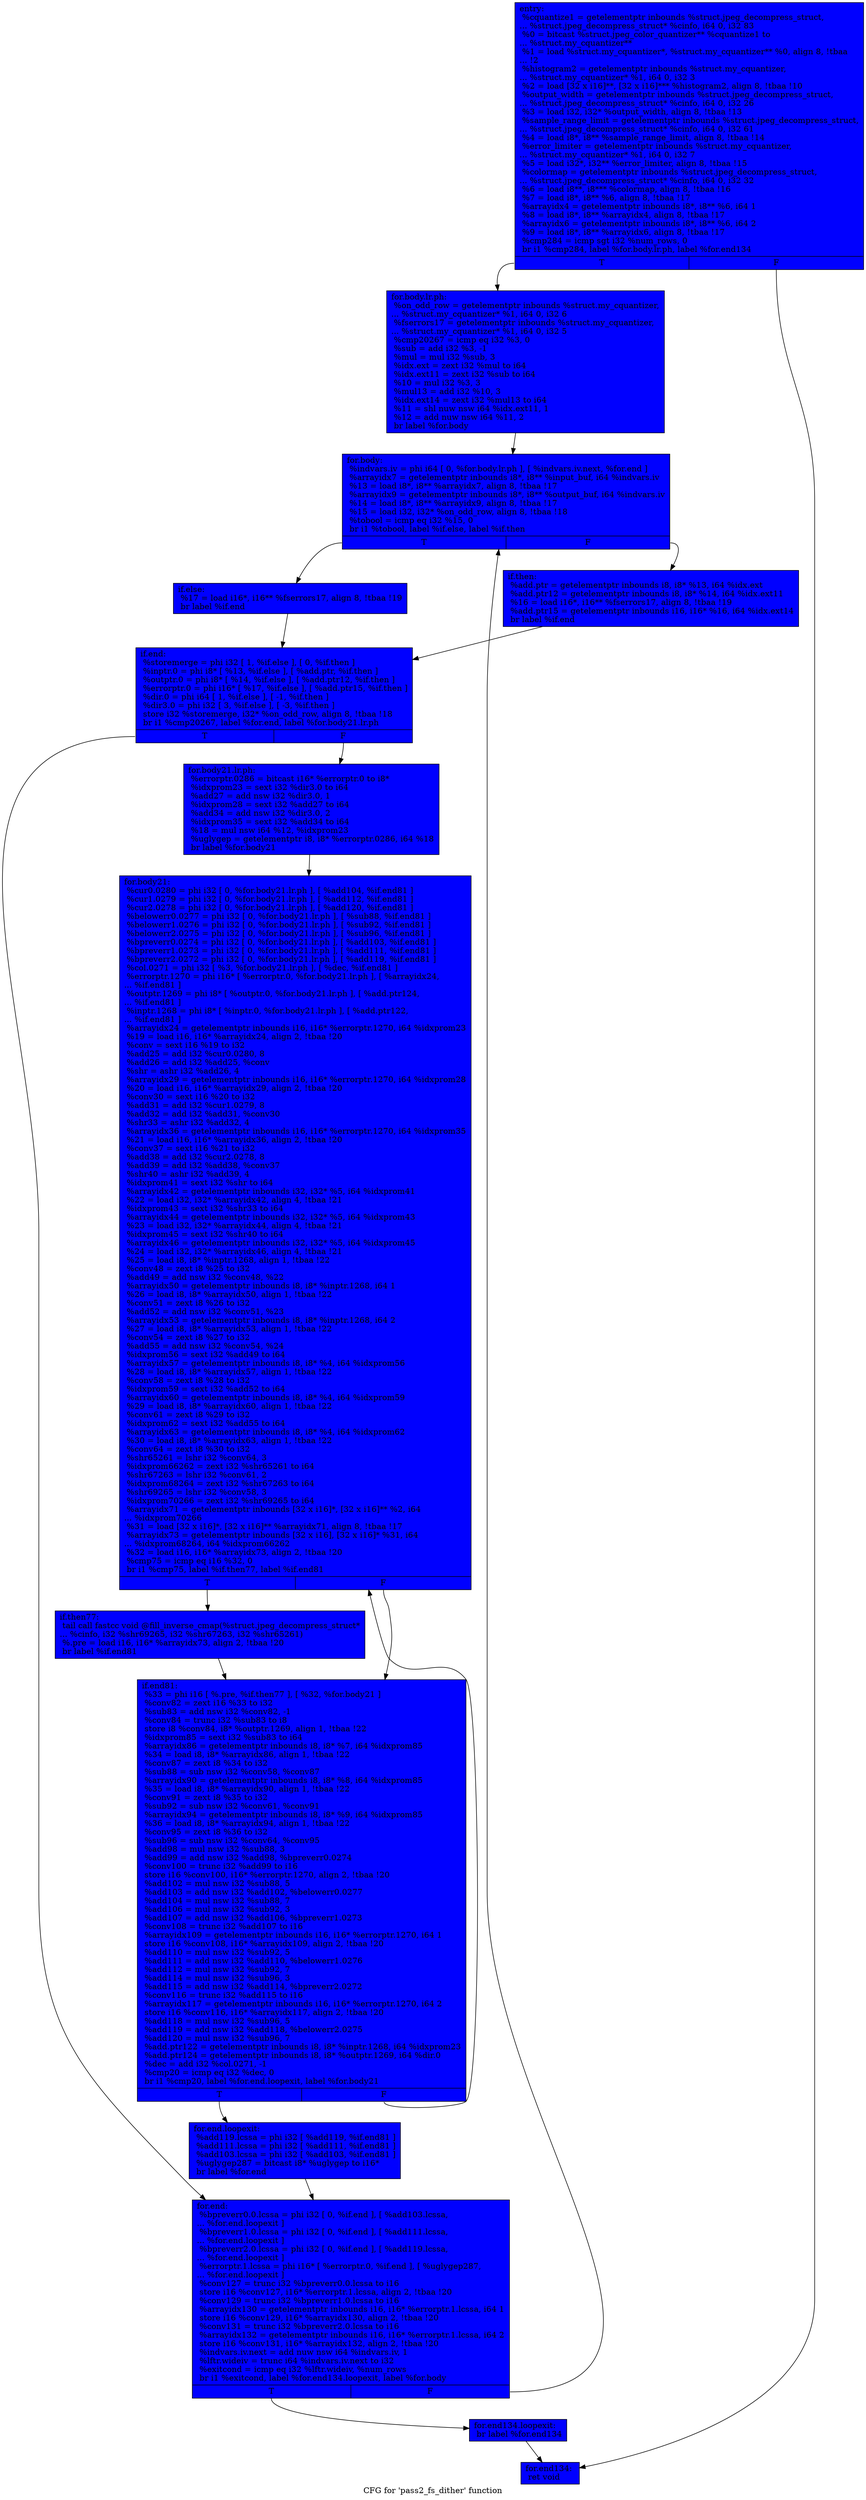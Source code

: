 digraph "CFG for 'pass2_fs_dither' function" {
	label="CFG for 'pass2_fs_dither' function";

	Node0x62947a0 [shape=record, style = filled, fillcolor = blue, label="{entry:\l  %cquantize1 = getelementptr inbounds %struct.jpeg_decompress_struct,\l... %struct.jpeg_decompress_struct* %cinfo, i64 0, i32 83\l  %0 = bitcast %struct.jpeg_color_quantizer** %cquantize1 to\l... %struct.my_cquantizer**\l  %1 = load %struct.my_cquantizer*, %struct.my_cquantizer** %0, align 8, !tbaa\l... !2\l  %histogram2 = getelementptr inbounds %struct.my_cquantizer,\l... %struct.my_cquantizer* %1, i64 0, i32 3\l  %2 = load [32 x i16]**, [32 x i16]*** %histogram2, align 8, !tbaa !10\l  %output_width = getelementptr inbounds %struct.jpeg_decompress_struct,\l... %struct.jpeg_decompress_struct* %cinfo, i64 0, i32 26\l  %3 = load i32, i32* %output_width, align 8, !tbaa !13\l  %sample_range_limit = getelementptr inbounds %struct.jpeg_decompress_struct,\l... %struct.jpeg_decompress_struct* %cinfo, i64 0, i32 61\l  %4 = load i8*, i8** %sample_range_limit, align 8, !tbaa !14\l  %error_limiter = getelementptr inbounds %struct.my_cquantizer,\l... %struct.my_cquantizer* %1, i64 0, i32 7\l  %5 = load i32*, i32** %error_limiter, align 8, !tbaa !15\l  %colormap = getelementptr inbounds %struct.jpeg_decompress_struct,\l... %struct.jpeg_decompress_struct* %cinfo, i64 0, i32 32\l  %6 = load i8**, i8*** %colormap, align 8, !tbaa !16\l  %7 = load i8*, i8** %6, align 8, !tbaa !17\l  %arrayidx4 = getelementptr inbounds i8*, i8** %6, i64 1\l  %8 = load i8*, i8** %arrayidx4, align 8, !tbaa !17\l  %arrayidx6 = getelementptr inbounds i8*, i8** %6, i64 2\l  %9 = load i8*, i8** %arrayidx6, align 8, !tbaa !17\l  %cmp284 = icmp sgt i32 %num_rows, 0\l  br i1 %cmp284, label %for.body.lr.ph, label %for.end134\l|{<s0>T|<s1>F}}"];
	Node0x62947a0:s0 -> Node0x629cd00;
	Node0x62947a0:s1 -> Node0x629d480;
	Node0x629cd00 [shape=record, style = filled, fillcolor = blue, label="{for.body.lr.ph:                                   \l  %on_odd_row = getelementptr inbounds %struct.my_cquantizer,\l... %struct.my_cquantizer* %1, i64 0, i32 6\l  %fserrors17 = getelementptr inbounds %struct.my_cquantizer,\l... %struct.my_cquantizer* %1, i64 0, i32 5\l  %cmp20267 = icmp eq i32 %3, 0\l  %sub = add i32 %3, -1\l  %mul = mul i32 %sub, 3\l  %idx.ext = zext i32 %mul to i64\l  %idx.ext11 = zext i32 %sub to i64\l  %10 = mul i32 %3, 3\l  %mul13 = add i32 %10, 3\l  %idx.ext14 = zext i32 %mul13 to i64\l  %11 = shl nuw nsw i64 %idx.ext11, 1\l  %12 = add nuw nsw i64 %11, 2\l  br label %for.body\l}"];
	Node0x629cd00 -> Node0x629d350;
	Node0x629d350 [shape=record, style = filled, fillcolor = blue, label="{for.body:                                         \l  %indvars.iv = phi i64 [ 0, %for.body.lr.ph ], [ %indvars.iv.next, %for.end ]\l  %arrayidx7 = getelementptr inbounds i8*, i8** %input_buf, i64 %indvars.iv\l  %13 = load i8*, i8** %arrayidx7, align 8, !tbaa !17\l  %arrayidx9 = getelementptr inbounds i8*, i8** %output_buf, i64 %indvars.iv\l  %14 = load i8*, i8** %arrayidx9, align 8, !tbaa !17\l  %15 = load i32, i32* %on_odd_row, align 8, !tbaa !18\l  %tobool = icmp eq i32 %15, 0\l  br i1 %tobool, label %if.else, label %if.then\l|{<s0>T|<s1>F}}"];
	Node0x629d350:s0 -> Node0x629ea00;
	Node0x629d350:s1 -> Node0x629ead0;
	Node0x629ead0 [shape=record, style = filled, fillcolor = blue, label="{if.then:                                          \l  %add.ptr = getelementptr inbounds i8, i8* %13, i64 %idx.ext\l  %add.ptr12 = getelementptr inbounds i8, i8* %14, i64 %idx.ext11\l  %16 = load i16*, i16** %fserrors17, align 8, !tbaa !19\l  %add.ptr15 = getelementptr inbounds i16, i16* %16, i64 %idx.ext14\l  br label %if.end\l}"];
	Node0x629ead0 -> Node0x629eee0;
	Node0x629ea00 [shape=record, style = filled, fillcolor = blue, label="{if.else:                                          \l  %17 = load i16*, i16** %fserrors17, align 8, !tbaa !19\l  br label %if.end\l}"];
	Node0x629ea00 -> Node0x629eee0;
	Node0x629eee0 [shape=record, style = filled, fillcolor = blue, label="{if.end:                                           \l  %storemerge = phi i32 [ 1, %if.else ], [ 0, %if.then ]\l  %inptr.0 = phi i8* [ %13, %if.else ], [ %add.ptr, %if.then ]\l  %outptr.0 = phi i8* [ %14, %if.else ], [ %add.ptr12, %if.then ]\l  %errorptr.0 = phi i16* [ %17, %if.else ], [ %add.ptr15, %if.then ]\l  %dir.0 = phi i64 [ 1, %if.else ], [ -1, %if.then ]\l  %dir3.0 = phi i32 [ 3, %if.else ], [ -3, %if.then ]\l  store i32 %storemerge, i32* %on_odd_row, align 8, !tbaa !18\l  br i1 %cmp20267, label %for.end, label %for.body21.lr.ph\l|{<s0>T|<s1>F}}"];
	Node0x629eee0:s0 -> Node0x629df40;
	Node0x629eee0:s1 -> Node0x629f5d0;
	Node0x629f5d0 [shape=record, style = filled, fillcolor = blue, label="{for.body21.lr.ph:                                 \l  %errorptr.0286 = bitcast i16* %errorptr.0 to i8*\l  %idxprom23 = sext i32 %dir3.0 to i64\l  %add27 = add nsw i32 %dir3.0, 1\l  %idxprom28 = sext i32 %add27 to i64\l  %add34 = add nsw i32 %dir3.0, 2\l  %idxprom35 = sext i32 %add34 to i64\l  %18 = mul nsw i64 %12, %idxprom23\l  %uglygep = getelementptr i8, i8* %errorptr.0286, i64 %18\l  br label %for.body21\l}"];
	Node0x629f5d0 -> Node0x629dcf0;
	Node0x629dcf0 [shape=record, style = filled, fillcolor = blue, label="{for.body21:                                       \l  %cur0.0280 = phi i32 [ 0, %for.body21.lr.ph ], [ %add104, %if.end81 ]\l  %cur1.0279 = phi i32 [ 0, %for.body21.lr.ph ], [ %add112, %if.end81 ]\l  %cur2.0278 = phi i32 [ 0, %for.body21.lr.ph ], [ %add120, %if.end81 ]\l  %belowerr0.0277 = phi i32 [ 0, %for.body21.lr.ph ], [ %sub88, %if.end81 ]\l  %belowerr1.0276 = phi i32 [ 0, %for.body21.lr.ph ], [ %sub92, %if.end81 ]\l  %belowerr2.0275 = phi i32 [ 0, %for.body21.lr.ph ], [ %sub96, %if.end81 ]\l  %bpreverr0.0274 = phi i32 [ 0, %for.body21.lr.ph ], [ %add103, %if.end81 ]\l  %bpreverr1.0273 = phi i32 [ 0, %for.body21.lr.ph ], [ %add111, %if.end81 ]\l  %bpreverr2.0272 = phi i32 [ 0, %for.body21.lr.ph ], [ %add119, %if.end81 ]\l  %col.0271 = phi i32 [ %3, %for.body21.lr.ph ], [ %dec, %if.end81 ]\l  %errorptr.1270 = phi i16* [ %errorptr.0, %for.body21.lr.ph ], [ %arrayidx24,\l... %if.end81 ]\l  %outptr.1269 = phi i8* [ %outptr.0, %for.body21.lr.ph ], [ %add.ptr124,\l... %if.end81 ]\l  %inptr.1268 = phi i8* [ %inptr.0, %for.body21.lr.ph ], [ %add.ptr122,\l... %if.end81 ]\l  %arrayidx24 = getelementptr inbounds i16, i16* %errorptr.1270, i64 %idxprom23\l  %19 = load i16, i16* %arrayidx24, align 2, !tbaa !20\l  %conv = sext i16 %19 to i32\l  %add25 = add i32 %cur0.0280, 8\l  %add26 = add i32 %add25, %conv\l  %shr = ashr i32 %add26, 4\l  %arrayidx29 = getelementptr inbounds i16, i16* %errorptr.1270, i64 %idxprom28\l  %20 = load i16, i16* %arrayidx29, align 2, !tbaa !20\l  %conv30 = sext i16 %20 to i32\l  %add31 = add i32 %cur1.0279, 8\l  %add32 = add i32 %add31, %conv30\l  %shr33 = ashr i32 %add32, 4\l  %arrayidx36 = getelementptr inbounds i16, i16* %errorptr.1270, i64 %idxprom35\l  %21 = load i16, i16* %arrayidx36, align 2, !tbaa !20\l  %conv37 = sext i16 %21 to i32\l  %add38 = add i32 %cur2.0278, 8\l  %add39 = add i32 %add38, %conv37\l  %shr40 = ashr i32 %add39, 4\l  %idxprom41 = sext i32 %shr to i64\l  %arrayidx42 = getelementptr inbounds i32, i32* %5, i64 %idxprom41\l  %22 = load i32, i32* %arrayidx42, align 4, !tbaa !21\l  %idxprom43 = sext i32 %shr33 to i64\l  %arrayidx44 = getelementptr inbounds i32, i32* %5, i64 %idxprom43\l  %23 = load i32, i32* %arrayidx44, align 4, !tbaa !21\l  %idxprom45 = sext i32 %shr40 to i64\l  %arrayidx46 = getelementptr inbounds i32, i32* %5, i64 %idxprom45\l  %24 = load i32, i32* %arrayidx46, align 4, !tbaa !21\l  %25 = load i8, i8* %inptr.1268, align 1, !tbaa !22\l  %conv48 = zext i8 %25 to i32\l  %add49 = add nsw i32 %conv48, %22\l  %arrayidx50 = getelementptr inbounds i8, i8* %inptr.1268, i64 1\l  %26 = load i8, i8* %arrayidx50, align 1, !tbaa !22\l  %conv51 = zext i8 %26 to i32\l  %add52 = add nsw i32 %conv51, %23\l  %arrayidx53 = getelementptr inbounds i8, i8* %inptr.1268, i64 2\l  %27 = load i8, i8* %arrayidx53, align 1, !tbaa !22\l  %conv54 = zext i8 %27 to i32\l  %add55 = add nsw i32 %conv54, %24\l  %idxprom56 = sext i32 %add49 to i64\l  %arrayidx57 = getelementptr inbounds i8, i8* %4, i64 %idxprom56\l  %28 = load i8, i8* %arrayidx57, align 1, !tbaa !22\l  %conv58 = zext i8 %28 to i32\l  %idxprom59 = sext i32 %add52 to i64\l  %arrayidx60 = getelementptr inbounds i8, i8* %4, i64 %idxprom59\l  %29 = load i8, i8* %arrayidx60, align 1, !tbaa !22\l  %conv61 = zext i8 %29 to i32\l  %idxprom62 = sext i32 %add55 to i64\l  %arrayidx63 = getelementptr inbounds i8, i8* %4, i64 %idxprom62\l  %30 = load i8, i8* %arrayidx63, align 1, !tbaa !22\l  %conv64 = zext i8 %30 to i32\l  %shr65261 = lshr i32 %conv64, 3\l  %idxprom66262 = zext i32 %shr65261 to i64\l  %shr67263 = lshr i32 %conv61, 2\l  %idxprom68264 = zext i32 %shr67263 to i64\l  %shr69265 = lshr i32 %conv58, 3\l  %idxprom70266 = zext i32 %shr69265 to i64\l  %arrayidx71 = getelementptr inbounds [32 x i16]*, [32 x i16]** %2, i64\l... %idxprom70266\l  %31 = load [32 x i16]*, [32 x i16]** %arrayidx71, align 8, !tbaa !17\l  %arrayidx73 = getelementptr inbounds [32 x i16], [32 x i16]* %31, i64\l... %idxprom68264, i64 %idxprom66262\l  %32 = load i16, i16* %arrayidx73, align 2, !tbaa !20\l  %cmp75 = icmp eq i16 %32, 0\l  br i1 %cmp75, label %if.then77, label %if.end81\l|{<s0>T|<s1>F}}"];
	Node0x629dcf0:s0 -> Node0x629ee40;
	Node0x629dcf0:s1 -> Node0x62a0030;
	Node0x629ee40 [shape=record, style = filled, fillcolor = blue, label="{if.then77:                                        \l  tail call fastcc void @fill_inverse_cmap(%struct.jpeg_decompress_struct*\l... %cinfo, i32 %shr69265, i32 %shr67263, i32 %shr65261)\l  %.pre = load i16, i16* %arrayidx73, align 2, !tbaa !20\l  br label %if.end81\l}"];
	Node0x629ee40 -> Node0x62a0030;
	Node0x62a0030 [shape=record, style = filled, fillcolor = blue, label="{if.end81:                                         \l  %33 = phi i16 [ %.pre, %if.then77 ], [ %32, %for.body21 ]\l  %conv82 = zext i16 %33 to i32\l  %sub83 = add nsw i32 %conv82, -1\l  %conv84 = trunc i32 %sub83 to i8\l  store i8 %conv84, i8* %outptr.1269, align 1, !tbaa !22\l  %idxprom85 = sext i32 %sub83 to i64\l  %arrayidx86 = getelementptr inbounds i8, i8* %7, i64 %idxprom85\l  %34 = load i8, i8* %arrayidx86, align 1, !tbaa !22\l  %conv87 = zext i8 %34 to i32\l  %sub88 = sub nsw i32 %conv58, %conv87\l  %arrayidx90 = getelementptr inbounds i8, i8* %8, i64 %idxprom85\l  %35 = load i8, i8* %arrayidx90, align 1, !tbaa !22\l  %conv91 = zext i8 %35 to i32\l  %sub92 = sub nsw i32 %conv61, %conv91\l  %arrayidx94 = getelementptr inbounds i8, i8* %9, i64 %idxprom85\l  %36 = load i8, i8* %arrayidx94, align 1, !tbaa !22\l  %conv95 = zext i8 %36 to i32\l  %sub96 = sub nsw i32 %conv64, %conv95\l  %add98 = mul nsw i32 %sub88, 3\l  %add99 = add nsw i32 %add98, %bpreverr0.0274\l  %conv100 = trunc i32 %add99 to i16\l  store i16 %conv100, i16* %errorptr.1270, align 2, !tbaa !20\l  %add102 = mul nsw i32 %sub88, 5\l  %add103 = add nsw i32 %add102, %belowerr0.0277\l  %add104 = mul nsw i32 %sub88, 7\l  %add106 = mul nsw i32 %sub92, 3\l  %add107 = add nsw i32 %add106, %bpreverr1.0273\l  %conv108 = trunc i32 %add107 to i16\l  %arrayidx109 = getelementptr inbounds i16, i16* %errorptr.1270, i64 1\l  store i16 %conv108, i16* %arrayidx109, align 2, !tbaa !20\l  %add110 = mul nsw i32 %sub92, 5\l  %add111 = add nsw i32 %add110, %belowerr1.0276\l  %add112 = mul nsw i32 %sub92, 7\l  %add114 = mul nsw i32 %sub96, 3\l  %add115 = add nsw i32 %add114, %bpreverr2.0272\l  %conv116 = trunc i32 %add115 to i16\l  %arrayidx117 = getelementptr inbounds i16, i16* %errorptr.1270, i64 2\l  store i16 %conv116, i16* %arrayidx117, align 2, !tbaa !20\l  %add118 = mul nsw i32 %sub96, 5\l  %add119 = add nsw i32 %add118, %belowerr2.0275\l  %add120 = mul nsw i32 %sub96, 7\l  %add.ptr122 = getelementptr inbounds i8, i8* %inptr.1268, i64 %idxprom23\l  %add.ptr124 = getelementptr inbounds i8, i8* %outptr.1269, i64 %dir.0\l  %dec = add i32 %col.0271, -1\l  %cmp20 = icmp eq i32 %dec, 0\l  br i1 %cmp20, label %for.end.loopexit, label %for.body21\l|{<s0>T|<s1>F}}"];
	Node0x62a0030:s0 -> Node0x627b8f0;
	Node0x62a0030:s1 -> Node0x629dcf0;
	Node0x627b8f0 [shape=record, style = filled, fillcolor = blue, label="{for.end.loopexit:                                 \l  %add119.lcssa = phi i32 [ %add119, %if.end81 ]\l  %add111.lcssa = phi i32 [ %add111, %if.end81 ]\l  %add103.lcssa = phi i32 [ %add103, %if.end81 ]\l  %uglygep287 = bitcast i8* %uglygep to i16*\l  br label %for.end\l}"];
	Node0x627b8f0 -> Node0x629df40;
	Node0x629df40 [shape=record, style = filled, fillcolor = blue, label="{for.end:                                          \l  %bpreverr0.0.lcssa = phi i32 [ 0, %if.end ], [ %add103.lcssa,\l... %for.end.loopexit ]\l  %bpreverr1.0.lcssa = phi i32 [ 0, %if.end ], [ %add111.lcssa,\l... %for.end.loopexit ]\l  %bpreverr2.0.lcssa = phi i32 [ 0, %if.end ], [ %add119.lcssa,\l... %for.end.loopexit ]\l  %errorptr.1.lcssa = phi i16* [ %errorptr.0, %if.end ], [ %uglygep287,\l... %for.end.loopexit ]\l  %conv127 = trunc i32 %bpreverr0.0.lcssa to i16\l  store i16 %conv127, i16* %errorptr.1.lcssa, align 2, !tbaa !20\l  %conv129 = trunc i32 %bpreverr1.0.lcssa to i16\l  %arrayidx130 = getelementptr inbounds i16, i16* %errorptr.1.lcssa, i64 1\l  store i16 %conv129, i16* %arrayidx130, align 2, !tbaa !20\l  %conv131 = trunc i32 %bpreverr2.0.lcssa to i16\l  %arrayidx132 = getelementptr inbounds i16, i16* %errorptr.1.lcssa, i64 2\l  store i16 %conv131, i16* %arrayidx132, align 2, !tbaa !20\l  %indvars.iv.next = add nuw nsw i64 %indvars.iv, 1\l  %lftr.wideiv = trunc i64 %indvars.iv.next to i32\l  %exitcond = icmp eq i32 %lftr.wideiv, %num_rows\l  br i1 %exitcond, label %for.end134.loopexit, label %for.body\l|{<s0>T|<s1>F}}"];
	Node0x629df40:s0 -> Node0x627c3c0;
	Node0x629df40:s1 -> Node0x629d350;
	Node0x627c3c0 [shape=record, style = filled, fillcolor = blue, label="{for.end134.loopexit:                              \l  br label %for.end134\l}"];
	Node0x627c3c0 -> Node0x629d480;
	Node0x629d480 [shape=record, style = filled, fillcolor = blue, label="{for.end134:                                       \l  ret void\l}"];
}
